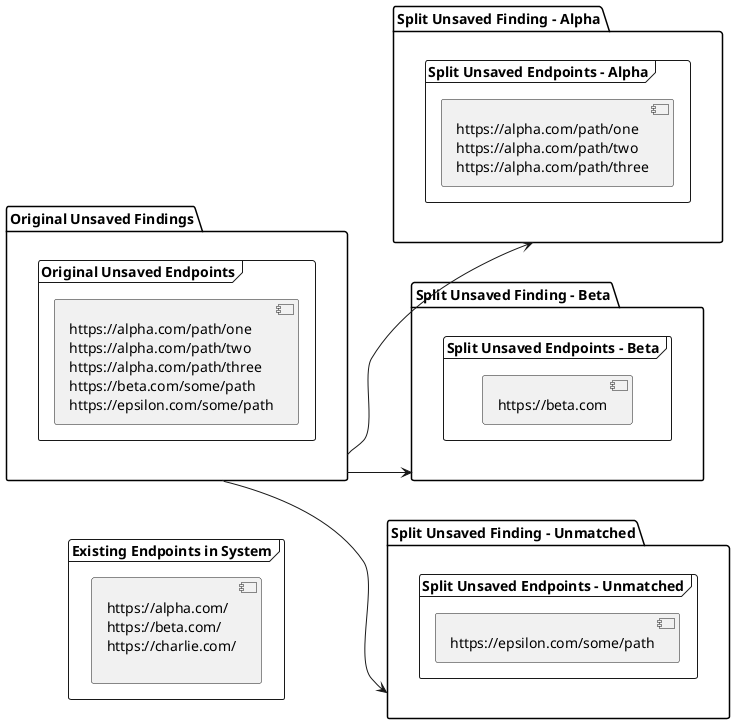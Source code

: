 @startuml

frame "Existing Endpoints in System" as EE {
  [https://alpha.com/\nhttps://beta.com/\nhttps://charlie.com/\n]
}

package "Original Unsaved Findings" as OUF {
  frame "Original Unsaved Endpoints" {
    [https://alpha.com/path/one\nhttps://alpha.com/path/two\nhttps://alpha.com/path/three\nhttps://beta.com/some/path\nhttps://epsilon.com/some/path]
  }
}

package "Split Unsaved Finding - Alpha" as SUFA {
  frame "Split Unsaved Endpoints - Alpha" {
    [https://alpha.com/path/one\nhttps://alpha.com/path/two\nhttps://alpha.com/path/three]
  }
}

package "Split Unsaved Finding - Beta" as SUFB {
  frame "Split Unsaved Endpoints - Beta" {
    [https://beta.com]
  }
}

package "Split Unsaved Finding - Unmatched" as SUFU {
  frame "Split Unsaved Endpoints - Unmatched" {
    [https://epsilon.com/some/path]
  }
}

left to right direction

OUF --> SUFA
OUF --> SUFU
OUF --> SUFB

@enduml
